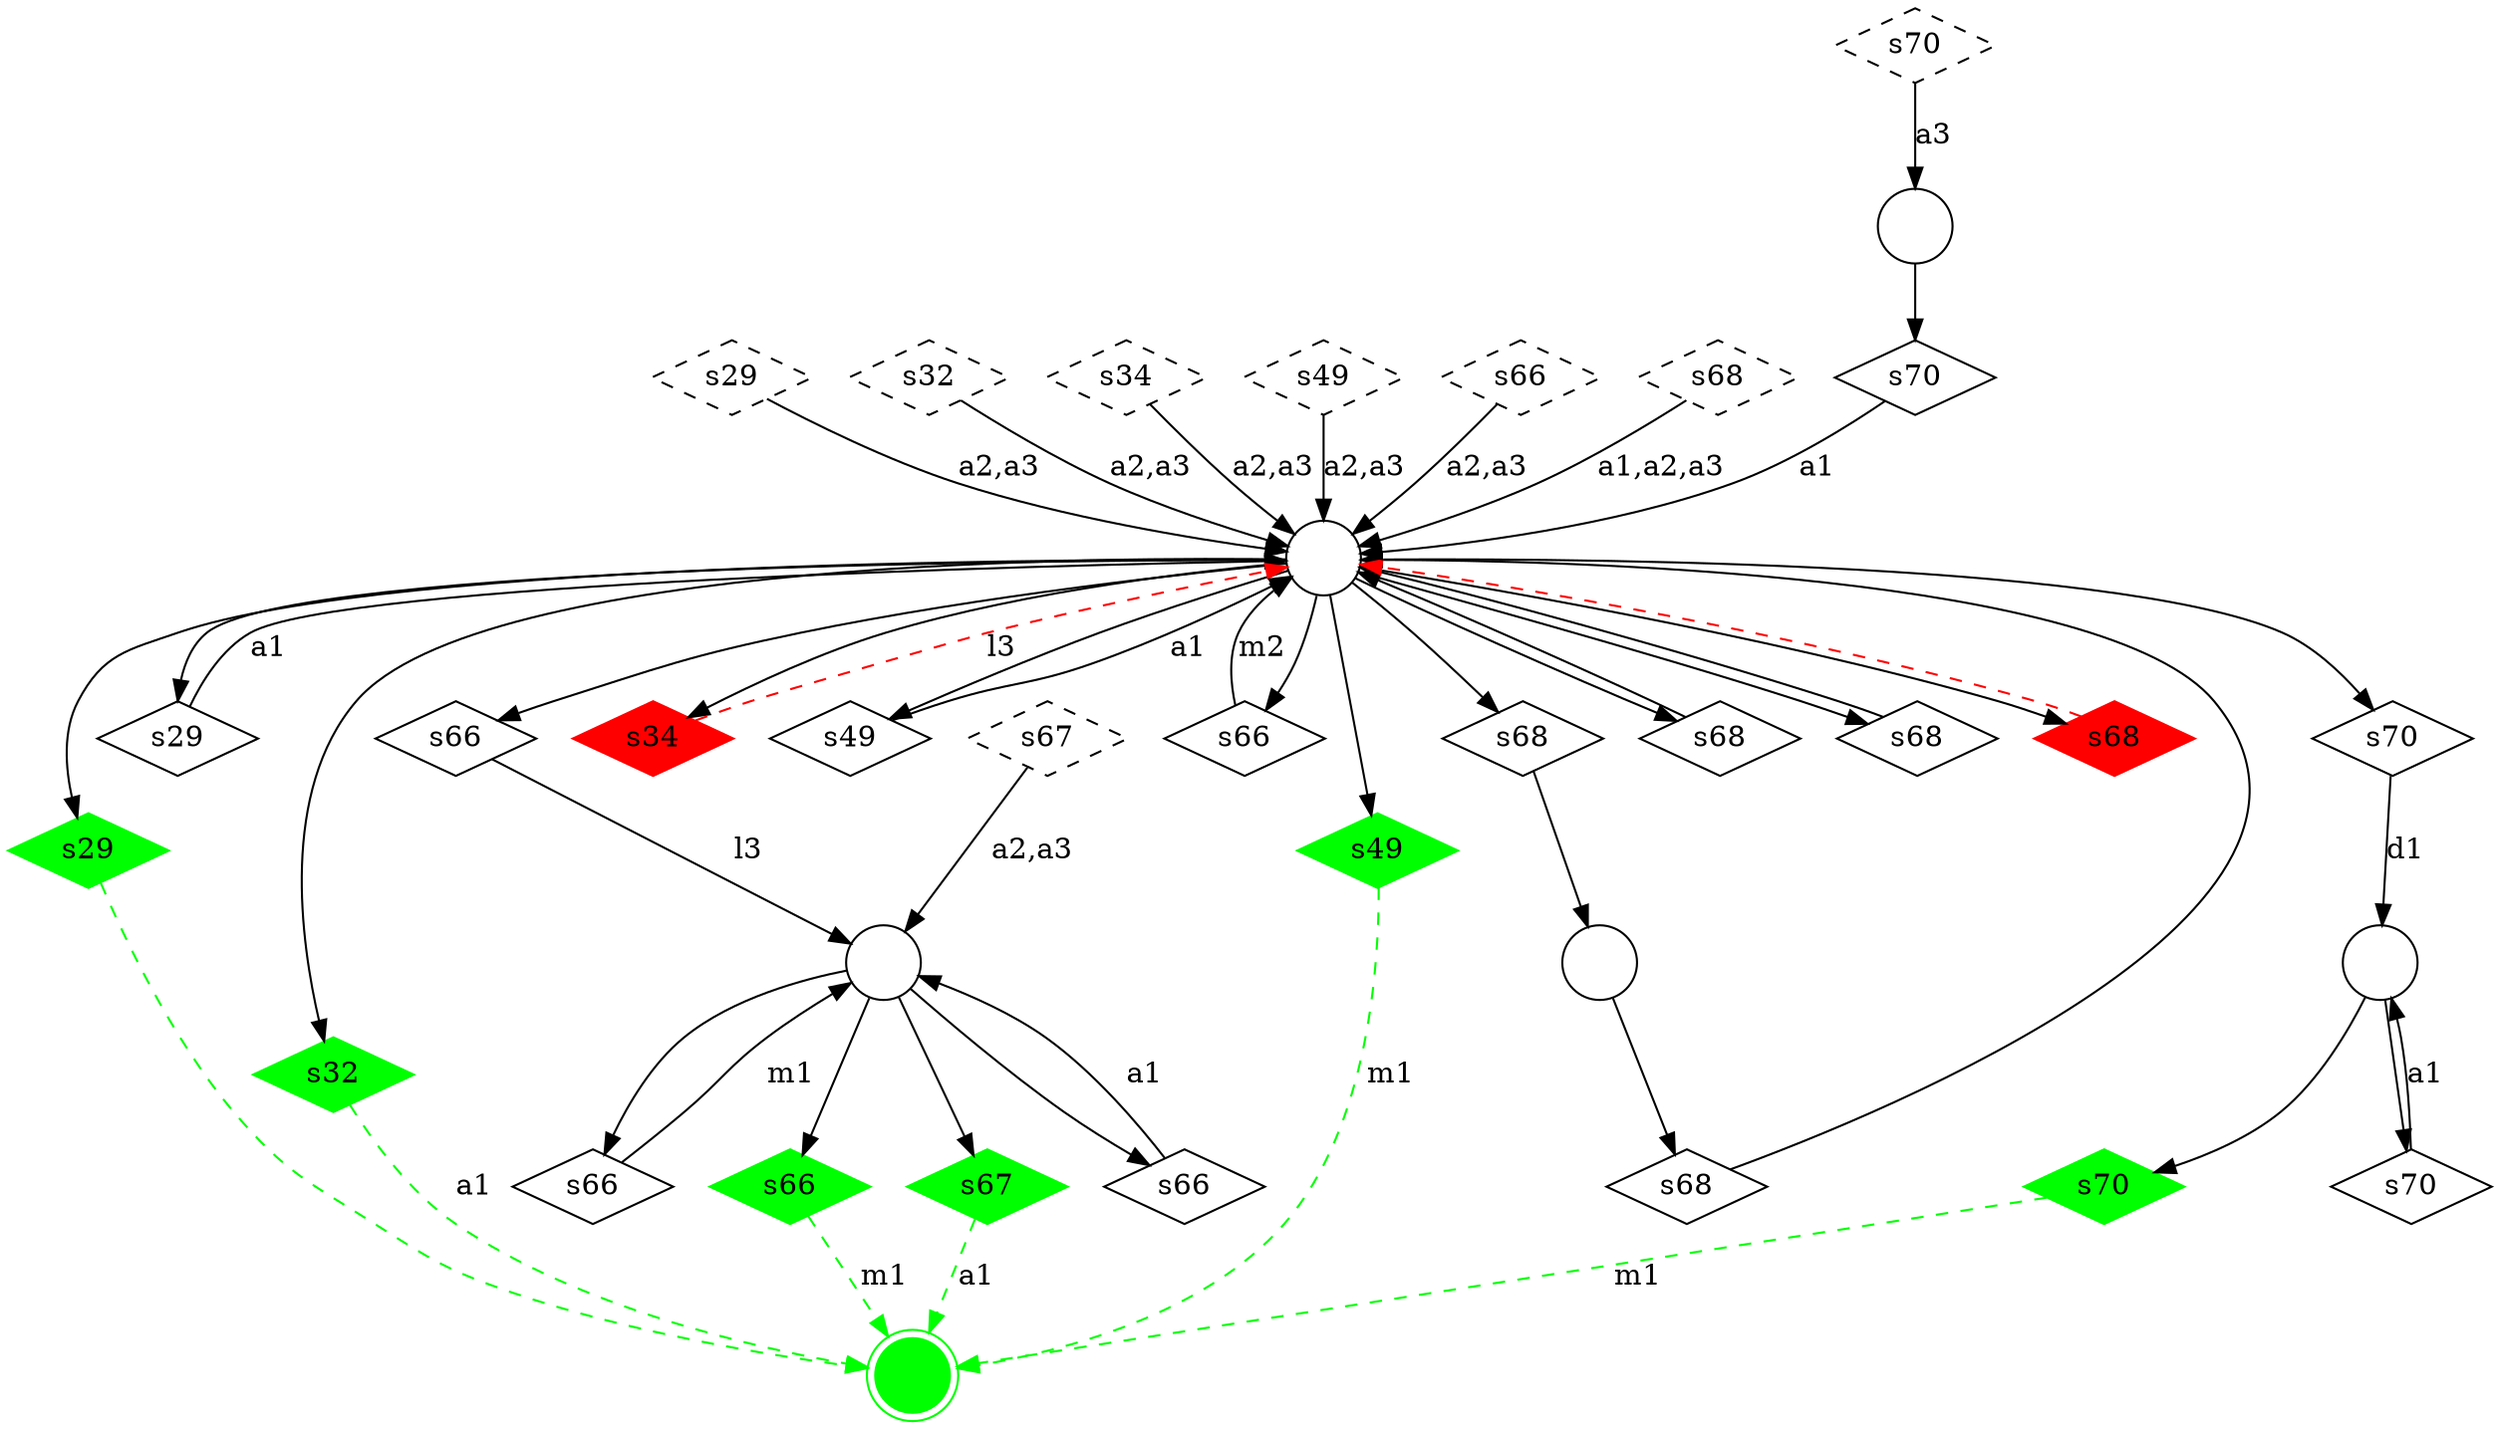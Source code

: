 digraph G {
  m0 [shape=circle,  label=""];
  m4 [shape=circle,  label=""];
  m3 [shape=circle,  label=""];
  m5 [shape=doublecircle, color = "green", style = "filled", label=""];
  m2 [shape=circle,  label=""];
  m1 [shape=circle,  label=""];
  u_s29_0 [shape=diamond, style = "dashed", label="s29"];
  u_s29_1 [shape=diamond,  label="s29"];
  u_s29_2 [shape=diamond, color = "green", style = "filled", label="s29"];
  u_s32_0 [shape=diamond, style = "dashed", label="s32"];
  u_s32_1 [shape=diamond, color = "green", style = "filled", label="s32"];
  u_s34_0 [shape=diamond, style = "dashed", label="s34"];
  u_s34_1 [shape=diamond, color = "red", style = "filled", label="s34"];
  u_s49_0 [shape=diamond, style = "dashed", label="s49"];
  u_s49_1 [shape=diamond,  label="s49"];
  u_s49_2 [shape=diamond, color = "green", style = "filled", label="s49"];
  u_s66_0 [shape=diamond, style = "dashed", label="s66"];
  u_s66_1 [shape=diamond,  label="s66"];
  u_s66_2 [shape=diamond,  label="s66"];
  u_s66_3 [shape=diamond,  label="s66"];
  u_s66_4 [shape=diamond,  label="s66"];
  u_s66_5 [shape=diamond, color = "green", style = "filled", label="s66"];
  u_s67_0 [shape=diamond, style = "dashed", label="s67"];
  u_s67_1 [shape=diamond, color = "green", style = "filled", label="s67"];
  u_s68_0 [shape=diamond, style = "dashed", label="s68"];
  u_s68_1 [shape=diamond,  label="s68"];
  u_s68_2 [shape=diamond,  label="s68"];
  u_s68_3 [shape=diamond,  label="s68"];
  u_s68_4 [shape=diamond,  label="s68"];
  u_s68_5 [shape=diamond, color = "red", style = "filled", label="s68"];
  u_s70_0 [shape=diamond, style = "dashed", label="s70"];
  u_s70_1 [shape=diamond,  label="s70"];
  u_s70_2 [shape=diamond,  label="s70"];
  u_s70_3 [shape=diamond,  label="s70"];
  u_s70_4 [shape=diamond, color = "green", style = "filled", label="s70"];
  u_s29_0 -> m2 [label="a2,a3" ];
  m2 -> u_s29_1 [label="" ];
  u_s29_1 -> m2 [label="a1" ];
  m2 -> u_s29_2 [label="" ];
  u_s29_2 -> m5 [label="" , color = "green", style = "dashed"];
  u_s32_0 -> m2 [label="a2,a3" ];
  m2 -> u_s32_1 [label="" ];
  u_s32_1 -> m5 [label="a1" , color = "green", style = "dashed"];
  u_s34_0 -> m2 [label="a2,a3" ];
  m2 -> u_s34_1 [label="" ];
  u_s34_1 -> m2 [label="l3" , color = "red", style = "dashed"];
  u_s49_0 -> m2 [label="a2,a3" ];
  m2 -> u_s49_1 [label="" ];
  u_s49_1 -> m2 [label="a1" ];
  m2 -> u_s49_2 [label="" ];
  u_s49_2 -> m5 [label="m1" , color = "green", style = "dashed"];
  u_s66_0 -> m2 [label="a2,a3" ];
  m2 -> u_s66_1 [label="" ];
  u_s66_1 -> m2 [label="m2" ];
  m2 -> u_s66_2 [label="" ];
  u_s66_2 -> m3 [label="l3" ];
  m3 -> u_s66_3 [label="" ];
  u_s66_3 -> m3 [label="a1" ];
  m3 -> u_s66_4 [label="" ];
  u_s66_4 -> m3 [label="m1" ];
  m3 -> u_s66_5 [label="" ];
  u_s66_5 -> m5 [label="m1" , color = "green", style = "dashed"];
  u_s67_0 -> m3 [label="a2,a3" ];
  m3 -> u_s67_1 [label="" ];
  u_s67_1 -> m5 [label="a1" , color = "green", style = "dashed"];
  u_s68_0 -> m2 [label="a1,a2,a3" ];
  m2 -> u_s68_1 [label="" ];
  u_s68_1 -> m1 [label="" ];
  m1 -> u_s68_2 [label="" ];
  u_s68_2 -> m2 [label="" ];
  m2 -> u_s68_3 [label="" ];
  u_s68_3 -> m2 [label="" ];
  m2 -> u_s68_4 [label="" ];
  u_s68_4 -> m2 [label="" ];
  m2 -> u_s68_5 [label="" ];
  u_s68_5 -> m2 [label="" , color = "red", style = "dashed"];
  u_s70_0 -> m0 [label="a3" ];
  m0 -> u_s70_1 [label="" ];
  u_s70_1 -> m2 [label="a1" ];
  m2 -> u_s70_2 [label="" ];
  u_s70_2 -> m4 [label="d1" ];
  m4 -> u_s70_3 [label="" ];
  u_s70_3 -> m4 [label="a1" ];
  m4 -> u_s70_4 [label="" ];
  u_s70_4 -> m5 [label="m1" , color = "green", style = "dashed"];
}
